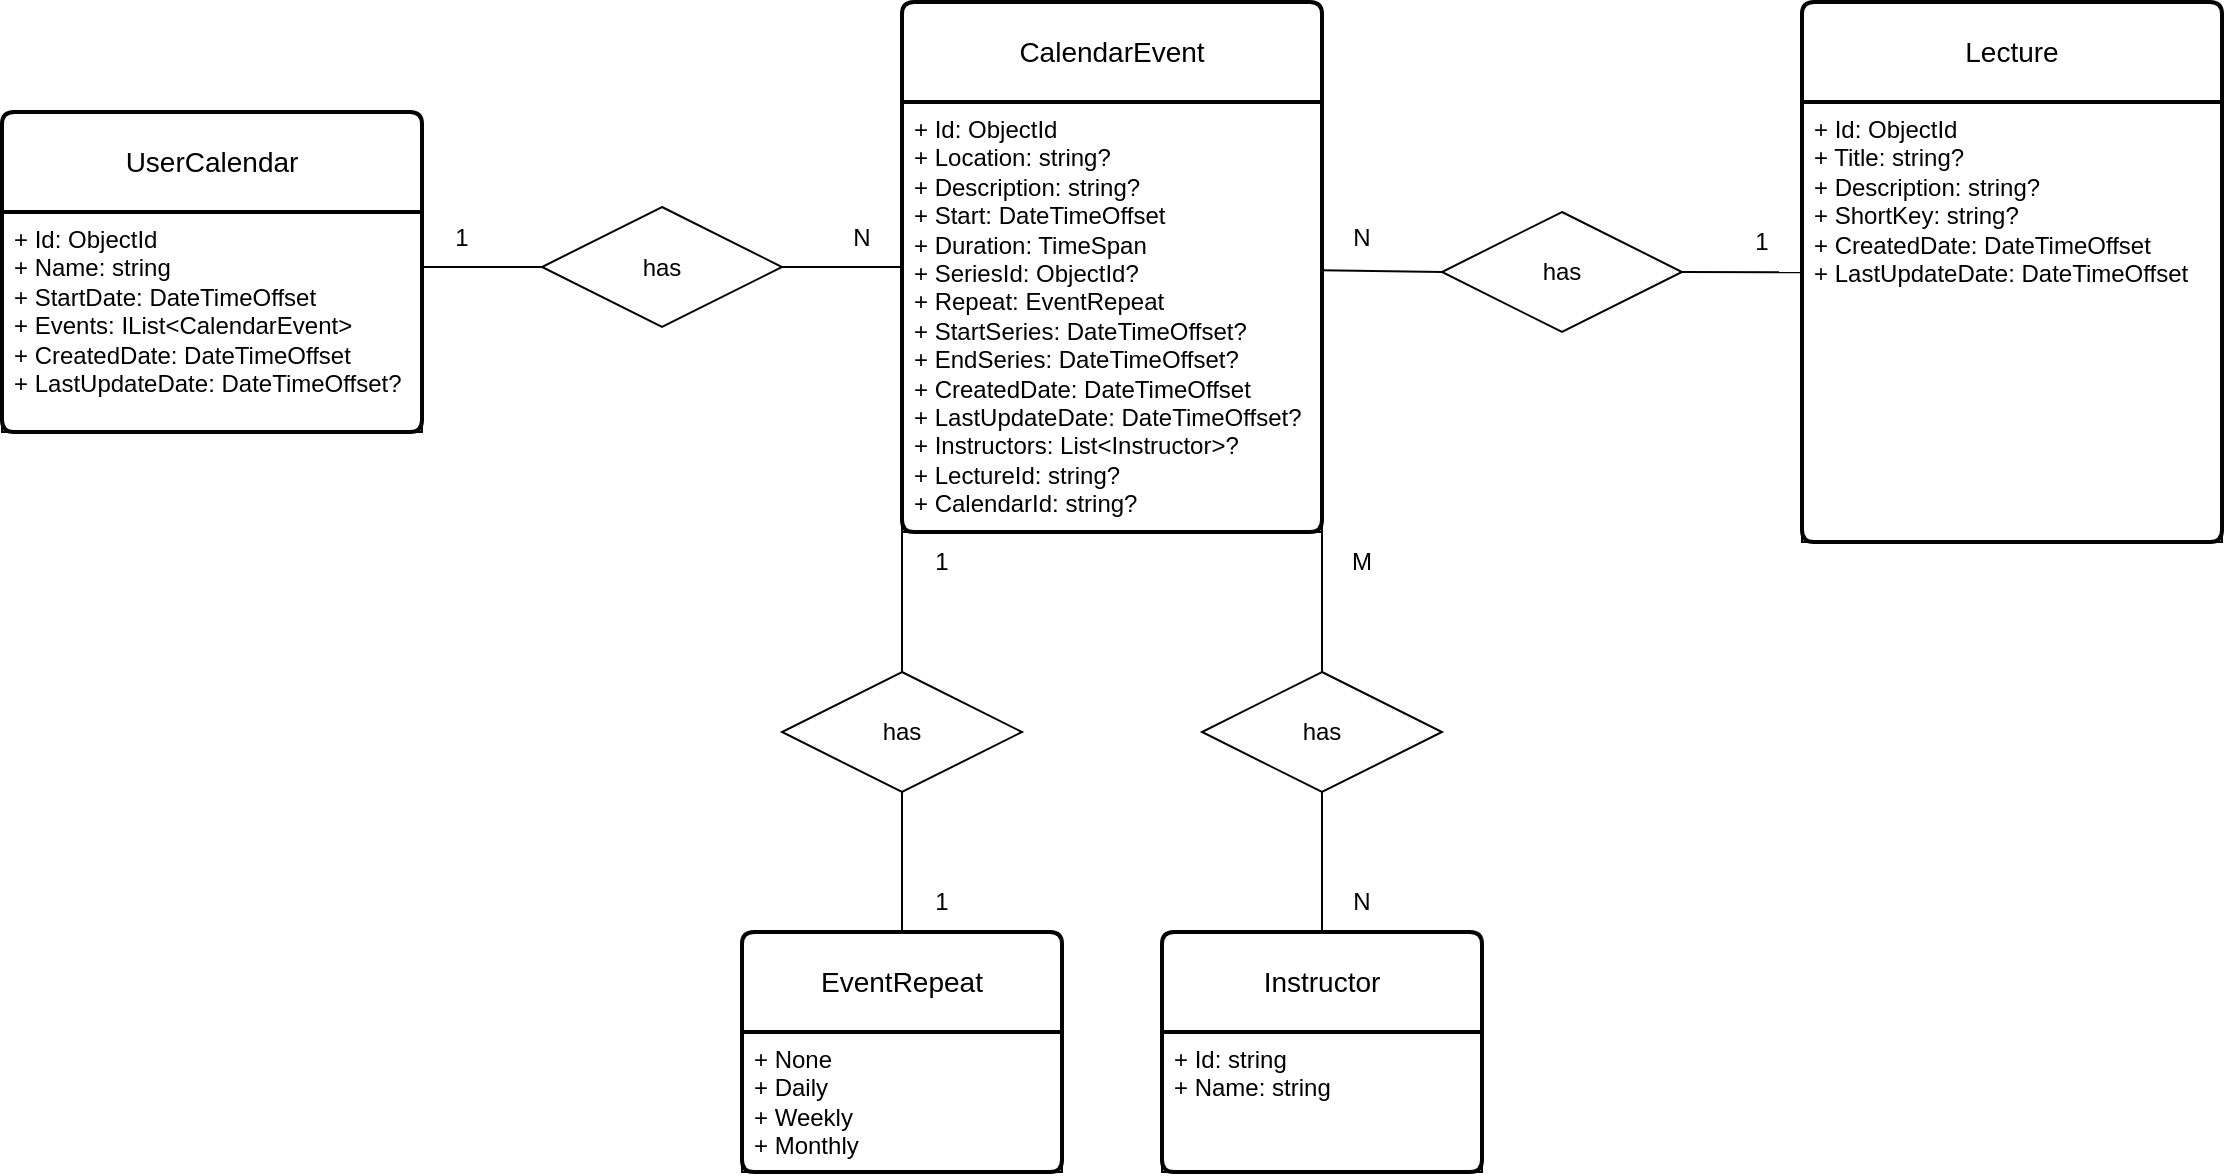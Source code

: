 <mxfile>
    <diagram id="R2lEEEUBdFMjLlhIrx00" name="Page-1">
        <mxGraphModel dx="479" dy="720" grid="1" gridSize="10" guides="1" tooltips="1" connect="1" arrows="1" fold="1" page="1" pageScale="1" pageWidth="850" pageHeight="1100" background="#ffffff" math="0" shadow="0" extFonts="Permanent Marker^https://fonts.googleapis.com/css?family=Permanent+Marker">
            <root>
                <mxCell id="0"/>
                <mxCell id="1" parent="0"/>
                <mxCell id="2" value="UserCalendar" style="swimlane;childLayout=stackLayout;horizontal=1;startSize=50;horizontalStack=0;rounded=1;fontSize=14;fontStyle=0;strokeWidth=2;resizeParent=0;resizeLast=1;shadow=0;dashed=0;align=center;arcSize=4;whiteSpace=wrap;html=1;fontColor=#000000;strokeColor=#030303;" parent="1" vertex="1">
                    <mxGeometry x="910" y="80" width="210" height="160" as="geometry"/>
                </mxCell>
                <mxCell id="3" value="+ Id: ObjectId&lt;br&gt;+ Name: string&lt;br&gt;+ StartDate:&amp;nbsp;DateTimeOffset&lt;br&gt;+ Events: IList&amp;lt;CalendarEvent&amp;gt;&lt;br&gt;+ CreatedDate: DateTimeOffset&lt;br&gt;+ LastUpdateDate:&amp;nbsp;DateTimeOffset?" style="align=left;strokeColor=#030303;fillColor=none;spacingLeft=4;fontSize=12;verticalAlign=top;resizable=0;rotatable=0;part=1;html=1;fontColor=#000000;" parent="2" vertex="1">
                    <mxGeometry y="50" width="210" height="110" as="geometry"/>
                </mxCell>
                <mxCell id="8" style="edgeStyle=none;html=1;exitX=1;exitY=0.5;exitDx=0;exitDy=0;entryX=0;entryY=0.5;entryDx=0;entryDy=0;endArrow=none;endFill=0;fontColor=#000000;strokeColor=#030303;" parent="1" source="4" target="6" edge="1">
                    <mxGeometry relative="1" as="geometry"/>
                </mxCell>
                <mxCell id="4" value="has" style="shape=rhombus;perimeter=rhombusPerimeter;whiteSpace=wrap;html=1;align=center;fontColor=#000000;strokeColor=#030303;" parent="1" vertex="1">
                    <mxGeometry x="1180" y="127.5" width="120" height="60" as="geometry"/>
                </mxCell>
                <mxCell id="5" style="edgeStyle=none;html=1;exitX=1;exitY=0.25;exitDx=0;exitDy=0;entryX=0;entryY=0.5;entryDx=0;entryDy=0;endArrow=none;endFill=0;fontColor=#000000;strokeColor=#030303;" parent="1" source="3" target="4" edge="1">
                    <mxGeometry relative="1" as="geometry"/>
                </mxCell>
                <mxCell id="6" value="CalendarEvent" style="swimlane;childLayout=stackLayout;horizontal=1;startSize=50;horizontalStack=0;rounded=1;fontSize=14;fontStyle=0;strokeWidth=2;resizeParent=0;resizeLast=1;shadow=0;dashed=0;align=center;arcSize=4;whiteSpace=wrap;html=1;fontColor=#000000;strokeColor=#030303;" parent="1" vertex="1">
                    <mxGeometry x="1360" y="25" width="210" height="265" as="geometry"/>
                </mxCell>
                <mxCell id="7" value="+ Id: ObjectId&lt;br&gt;+ Location: string?&lt;br&gt;+ Description: string?&lt;br&gt;+ Start: DateTimeOffset&lt;br&gt;+ Duration: TimeSpan&lt;br&gt;+ SeriesId: ObjectId?&lt;br&gt;+ Repeat: EventRepeat&lt;br&gt;+ StartSeries: DateTimeOffset?&lt;br&gt;+ EndSeries: DateTimeOffset?&lt;br&gt;+ CreatedDate:&amp;nbsp;DateTimeOffset&lt;br&gt;+ LastUpdateDate: DateTimeOffset?&lt;br&gt;+ Instructors: List&amp;lt;Instructor&amp;gt;?&lt;br&gt;+ LectureId: string?&lt;br&gt;+ CalendarId: string?" style="align=left;strokeColor=#030303;fillColor=none;spacingLeft=4;fontSize=12;verticalAlign=top;resizable=0;rotatable=0;part=1;html=1;fontColor=#000000;" parent="6" vertex="1">
                    <mxGeometry y="50" width="210" height="215" as="geometry"/>
                </mxCell>
                <mxCell id="17" style="edgeStyle=none;html=1;exitX=1;exitY=0.5;exitDx=0;exitDy=0;entryX=0.003;entryY=0.387;entryDx=0;entryDy=0;endArrow=none;endFill=0;entryPerimeter=0;fontColor=#000000;strokeColor=#030303;" parent="1" source="11" edge="1" target="19">
                    <mxGeometry relative="1" as="geometry">
                        <mxPoint x="1799.84" y="159.92" as="targetPoint"/>
                    </mxGeometry>
                </mxCell>
                <mxCell id="11" value="has" style="shape=rhombus;perimeter=rhombusPerimeter;whiteSpace=wrap;html=1;align=center;fontColor=#000000;strokeColor=#030303;" parent="1" vertex="1">
                    <mxGeometry x="1630" y="130" width="120" height="60" as="geometry"/>
                </mxCell>
                <mxCell id="14" style="edgeStyle=none;html=1;exitX=0.998;exitY=0.391;exitDx=0;exitDy=0;entryX=0;entryY=0.5;entryDx=0;entryDy=0;endArrow=none;endFill=0;exitPerimeter=0;fontColor=#000000;strokeColor=#030303;" parent="1" source="7" target="11" edge="1">
                    <mxGeometry relative="1" as="geometry"/>
                </mxCell>
                <mxCell id="18" value="Lecture" style="swimlane;childLayout=stackLayout;horizontal=1;startSize=50;horizontalStack=0;rounded=1;fontSize=14;fontStyle=0;strokeWidth=2;resizeParent=0;resizeLast=1;shadow=0;dashed=0;align=center;arcSize=4;whiteSpace=wrap;html=1;fontColor=#000000;strokeColor=#030303;" parent="1" vertex="1">
                    <mxGeometry x="1810" y="25" width="210" height="270" as="geometry"/>
                </mxCell>
                <mxCell id="19" value="+ Id: ObjectId&lt;br&gt;+ Title: string?&lt;br&gt;+ Description: string?&lt;br&gt;+ ShortKey: string?&lt;br&gt;+ CreatedDate: DateTimeOffset&lt;br&gt;+ LastUpdateDate: DateTimeOffset" style="align=left;strokeColor=#030303;fillColor=none;spacingLeft=4;fontSize=12;verticalAlign=top;resizable=0;rotatable=0;part=1;html=1;fontColor=#000000;" parent="18" vertex="1">
                    <mxGeometry y="50" width="210" height="220" as="geometry"/>
                </mxCell>
                <mxCell id="20" value="Instructor" style="swimlane;childLayout=stackLayout;horizontal=1;startSize=50;horizontalStack=0;rounded=1;fontSize=14;fontStyle=0;strokeWidth=2;resizeParent=0;resizeLast=1;shadow=0;dashed=0;align=center;arcSize=4;whiteSpace=wrap;html=1;fontColor=#000000;strokeColor=#030303;" parent="1" vertex="1">
                    <mxGeometry x="1490" y="490" width="160" height="120" as="geometry"/>
                </mxCell>
                <mxCell id="21" value="+ Id: string&lt;br&gt;+ Name: string" style="align=left;strokeColor=#030303;fillColor=none;spacingLeft=4;fontSize=12;verticalAlign=top;resizable=0;rotatable=0;part=1;html=1;fontColor=#000000;" parent="20" vertex="1">
                    <mxGeometry y="50" width="160" height="70" as="geometry"/>
                </mxCell>
                <mxCell id="26" style="edgeStyle=none;html=1;exitX=0.5;exitY=1;exitDx=0;exitDy=0;entryX=0.5;entryY=0;entryDx=0;entryDy=0;endArrow=none;endFill=0;fontColor=#000000;strokeColor=#030303;" parent="1" source="24" target="20" edge="1">
                    <mxGeometry relative="1" as="geometry"/>
                </mxCell>
                <mxCell id="24" value="has" style="shape=rhombus;perimeter=rhombusPerimeter;whiteSpace=wrap;html=1;align=center;fontColor=#000000;strokeColor=#030303;" parent="1" vertex="1">
                    <mxGeometry x="1510" y="360" width="120" height="60" as="geometry"/>
                </mxCell>
                <mxCell id="25" style="edgeStyle=none;html=1;exitX=1;exitY=1;exitDx=0;exitDy=0;entryX=0.5;entryY=0;entryDx=0;entryDy=0;endArrow=none;endFill=0;fontColor=#000000;strokeColor=#030303;" parent="1" source="7" target="24" edge="1">
                    <mxGeometry relative="1" as="geometry"/>
                </mxCell>
                <mxCell id="31" style="edgeStyle=none;html=1;exitX=0.5;exitY=1;exitDx=0;exitDy=0;entryX=0.5;entryY=0;entryDx=0;entryDy=0;endArrow=none;endFill=0;fontColor=#000000;strokeColor=#030303;" edge="1" parent="1" source="27" target="29">
                    <mxGeometry relative="1" as="geometry"/>
                </mxCell>
                <mxCell id="27" value="has" style="shape=rhombus;perimeter=rhombusPerimeter;whiteSpace=wrap;html=1;align=center;fontColor=#000000;strokeColor=#030303;" vertex="1" parent="1">
                    <mxGeometry x="1300" y="360" width="120" height="60" as="geometry"/>
                </mxCell>
                <mxCell id="28" style="edgeStyle=none;html=1;exitX=0;exitY=1;exitDx=0;exitDy=0;entryX=0.5;entryY=0;entryDx=0;entryDy=0;endArrow=none;endFill=0;fontColor=#000000;strokeColor=#030303;" edge="1" parent="1" source="7" target="27">
                    <mxGeometry relative="1" as="geometry"/>
                </mxCell>
                <mxCell id="29" value="EventRepeat" style="swimlane;childLayout=stackLayout;horizontal=1;startSize=50;horizontalStack=0;rounded=1;fontSize=14;fontStyle=0;strokeWidth=2;resizeParent=0;resizeLast=1;shadow=0;dashed=0;align=center;arcSize=4;whiteSpace=wrap;html=1;fontColor=#000000;strokeColor=#030303;" vertex="1" parent="1">
                    <mxGeometry x="1280" y="490" width="160" height="120" as="geometry"/>
                </mxCell>
                <mxCell id="30" value="+ None&lt;br&gt;+ Daily&amp;nbsp;&lt;br&gt;+ Weekly&amp;nbsp;&lt;br&gt;+ Monthly" style="align=left;strokeColor=#030303;fillColor=none;spacingLeft=4;fontSize=12;verticalAlign=top;resizable=0;rotatable=0;part=1;html=1;fontColor=#000000;" vertex="1" parent="29">
                    <mxGeometry y="50" width="160" height="70" as="geometry"/>
                </mxCell>
                <mxCell id="33" value="1" style="text;html=1;strokeColor=none;fillColor=none;align=center;verticalAlign=middle;whiteSpace=wrap;rounded=0;fontColor=#000000;" vertex="1" parent="1">
                    <mxGeometry x="1120" y="127.5" width="40" height="30" as="geometry"/>
                </mxCell>
                <mxCell id="34" value="N" style="text;html=1;strokeColor=none;fillColor=none;align=center;verticalAlign=middle;whiteSpace=wrap;rounded=0;fontColor=#000000;" vertex="1" parent="1">
                    <mxGeometry x="1320" y="127.5" width="40" height="30" as="geometry"/>
                </mxCell>
                <mxCell id="35" value="N" style="text;html=1;strokeColor=none;fillColor=none;align=center;verticalAlign=middle;whiteSpace=wrap;rounded=0;fontColor=#000000;" vertex="1" parent="1">
                    <mxGeometry x="1570" y="127.5" width="40" height="30" as="geometry"/>
                </mxCell>
                <mxCell id="36" value="1" style="text;html=1;strokeColor=none;fillColor=none;align=center;verticalAlign=middle;whiteSpace=wrap;rounded=0;fontColor=#000000;" vertex="1" parent="1">
                    <mxGeometry x="1770" y="130" width="40" height="30" as="geometry"/>
                </mxCell>
                <mxCell id="37" value="1" style="text;html=1;strokeColor=none;fillColor=none;align=center;verticalAlign=middle;whiteSpace=wrap;rounded=0;fontColor=#000000;" vertex="1" parent="1">
                    <mxGeometry x="1360" y="290" width="40" height="30" as="geometry"/>
                </mxCell>
                <mxCell id="38" value="1" style="text;html=1;strokeColor=none;fillColor=none;align=center;verticalAlign=middle;whiteSpace=wrap;rounded=0;fontColor=#000000;" vertex="1" parent="1">
                    <mxGeometry x="1360" y="460" width="40" height="30" as="geometry"/>
                </mxCell>
                <mxCell id="39" value="M" style="text;html=1;strokeColor=none;fillColor=none;align=center;verticalAlign=middle;whiteSpace=wrap;rounded=0;fontColor=#000000;" vertex="1" parent="1">
                    <mxGeometry x="1570" y="290" width="40" height="30" as="geometry"/>
                </mxCell>
                <mxCell id="40" value="N" style="text;html=1;strokeColor=none;fillColor=none;align=center;verticalAlign=middle;whiteSpace=wrap;rounded=0;fontColor=#000000;" vertex="1" parent="1">
                    <mxGeometry x="1570" y="460" width="40" height="30" as="geometry"/>
                </mxCell>
            </root>
        </mxGraphModel>
    </diagram>
</mxfile>